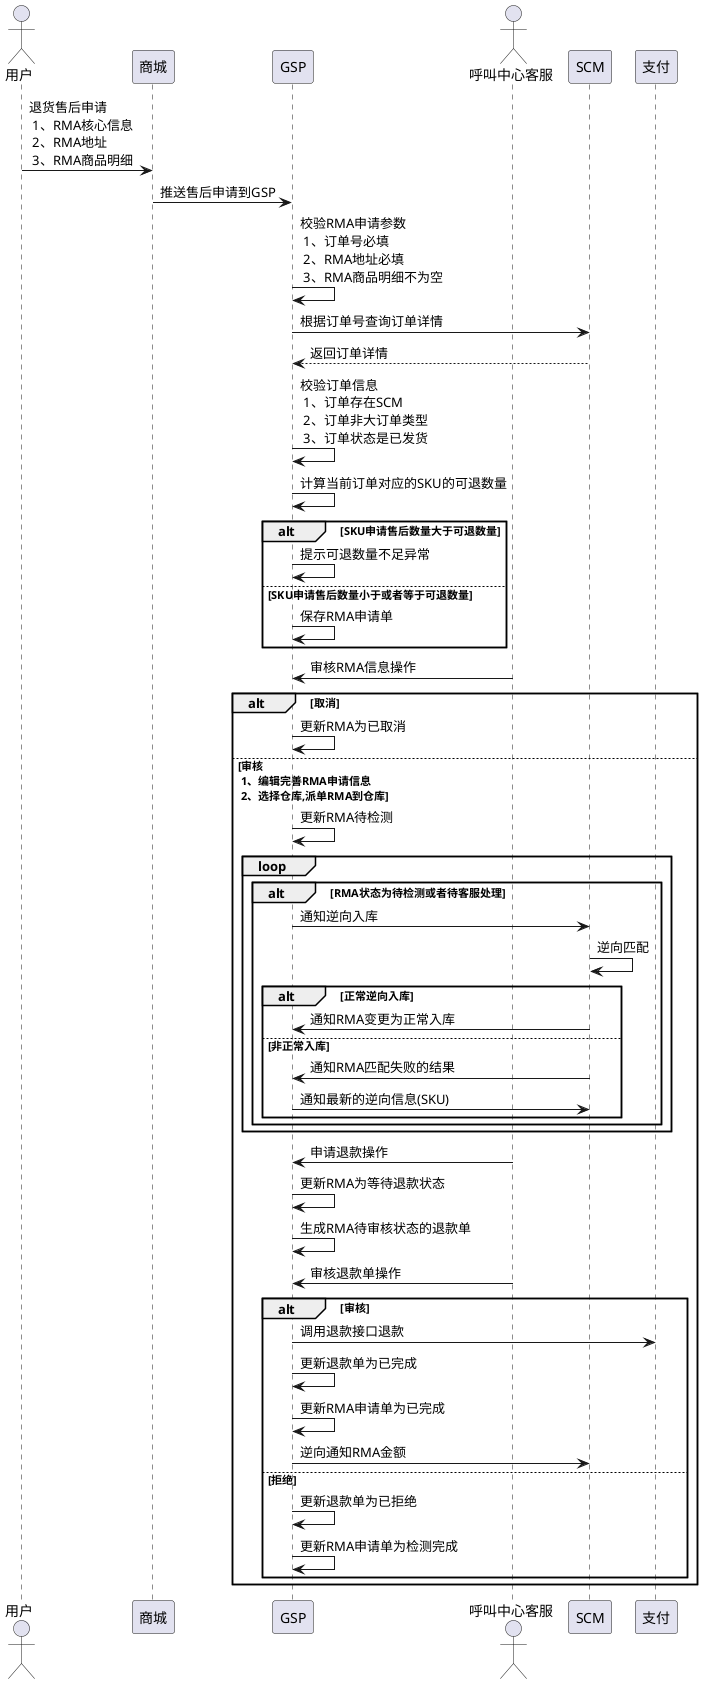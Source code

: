 @startuml
actor 用户
用户 -> 商城: 退货售后申请 \n 1、RMA核心信息 \n 2、RMA地址 \n 3、RMA商品明细
商城 -> GSP:推送售后申请到GSP
GSP->GSP:校验RMA申请参数 \n 1、订单号必填 \n 2、RMA地址必填 \n 3、RMA商品明细不为空
actor 呼叫中心客服
GSP->SCM:根据订单号查询订单详情
SCM-->GSP:返回订单详情
GSP->GSP:校验订单信息 \n 1、订单存在SCM \n 2、订单非大订单类型 \n 3、订单状态是已发货
GSP->GSP:计算当前订单对应的SKU的可退数量
alt SKU申请售后数量大于可退数量
    GSP->GSP:提示可退数量不足异常
else SKU申请售后数量小于或者等于可退数量
    GSP->GSP:保存RMA申请单
end
呼叫中心客服->GSP:审核RMA信息操作
alt 取消
    GSP->GSP:更新RMA为已取消
else 审核 \n 1、编辑完善RMA申请信息 \n 2、选择仓库,派单RMA到仓库
    GSP->GSP:更新RMA待检测
    loop
        alt RMA状态为待检测或者待客服处理
            GSP->SCM:通知逆向入库
            SCM->SCM:逆向匹配
            alt 正常逆向入库
                SCM->GSP:通知RMA变更为正常入库
            else 非正常入库
                SCM->GSP:通知RMA匹配失败的结果
                GSP->SCM:通知最新的逆向信息(SKU)
            end
        end
    end
    呼叫中心客服->GSP:申请退款操作
    GSP->GSP:更新RMA为等待退款状态
    GSP->GSP:生成RMA待审核状态的退款单

    呼叫中心客服->GSP:审核退款单操作
    alt 审核
        GSP->支付:调用退款接口退款
        GSP->GSP:更新退款单为已完成
        GSP->GSP:更新RMA申请单为已完成
        GSP->SCM:逆向通知RMA金额
    else 拒绝
        GSP->GSP:更新退款单为已拒绝
        GSP->GSP:更新RMA申请单为检测完成
    end
end
@enduml